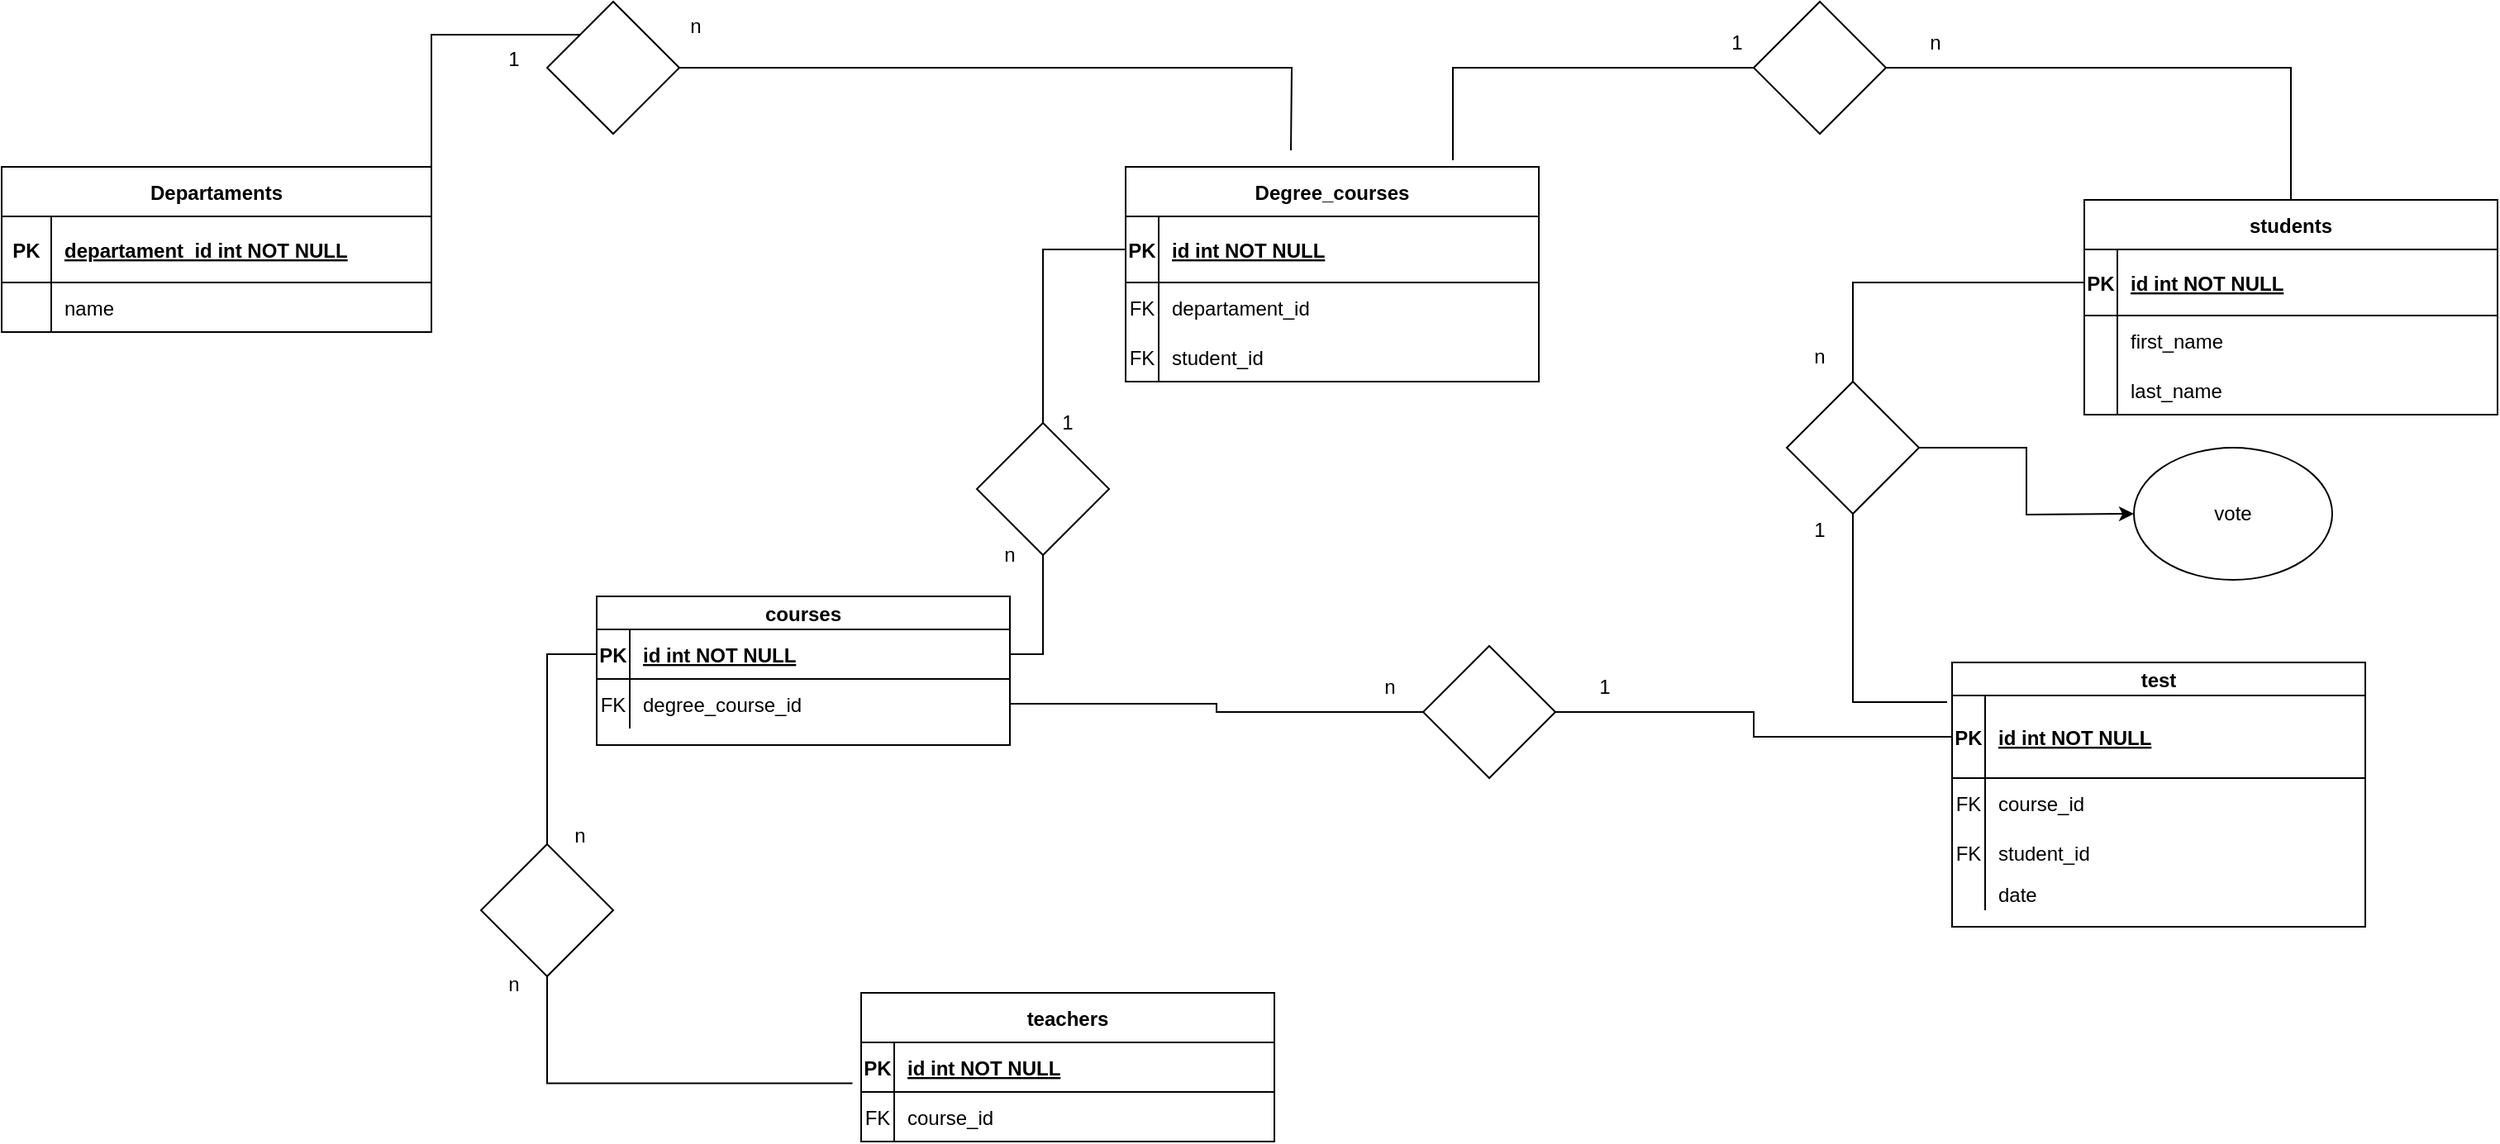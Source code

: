 <mxfile version="26.0.14">
  <diagram id="R2lEEEUBdFMjLlhIrx00" name="Page-1">
    <mxGraphModel dx="2924" dy="1098" grid="1" gridSize="10" guides="1" tooltips="1" connect="1" arrows="1" fold="1" page="1" pageScale="1" pageWidth="850" pageHeight="1100" math="0" shadow="0" extFonts="Permanent Marker^https://fonts.googleapis.com/css?family=Permanent+Marker">
      <root>
        <mxCell id="0" />
        <mxCell id="1" parent="0" />
        <mxCell id="C-vyLk0tnHw3VtMMgP7b-23" value="Departaments" style="shape=table;startSize=30;container=1;collapsible=1;childLayout=tableLayout;fixedRows=1;rowLines=0;fontStyle=1;align=center;resizeLast=1;" parent="1" vertex="1">
          <mxGeometry x="-680" y="190" width="260" height="100" as="geometry" />
        </mxCell>
        <mxCell id="C-vyLk0tnHw3VtMMgP7b-24" value="" style="shape=partialRectangle;collapsible=0;dropTarget=0;pointerEvents=0;fillColor=none;points=[[0,0.5],[1,0.5]];portConstraint=eastwest;top=0;left=0;right=0;bottom=1;" parent="C-vyLk0tnHw3VtMMgP7b-23" vertex="1">
          <mxGeometry y="30" width="260" height="40" as="geometry" />
        </mxCell>
        <mxCell id="C-vyLk0tnHw3VtMMgP7b-25" value="PK" style="shape=partialRectangle;overflow=hidden;connectable=0;fillColor=none;top=0;left=0;bottom=0;right=0;fontStyle=1;" parent="C-vyLk0tnHw3VtMMgP7b-24" vertex="1">
          <mxGeometry width="30" height="40" as="geometry">
            <mxRectangle width="30" height="40" as="alternateBounds" />
          </mxGeometry>
        </mxCell>
        <mxCell id="C-vyLk0tnHw3VtMMgP7b-26" value="departament_id int NOT NULL " style="shape=partialRectangle;overflow=hidden;connectable=0;fillColor=none;top=0;left=0;bottom=0;right=0;align=left;spacingLeft=6;fontStyle=5;" parent="C-vyLk0tnHw3VtMMgP7b-24" vertex="1">
          <mxGeometry x="30" width="230" height="40" as="geometry">
            <mxRectangle width="230" height="40" as="alternateBounds" />
          </mxGeometry>
        </mxCell>
        <mxCell id="C-vyLk0tnHw3VtMMgP7b-27" value="" style="shape=partialRectangle;collapsible=0;dropTarget=0;pointerEvents=0;fillColor=none;points=[[0,0.5],[1,0.5]];portConstraint=eastwest;top=0;left=0;right=0;bottom=0;" parent="C-vyLk0tnHw3VtMMgP7b-23" vertex="1">
          <mxGeometry y="70" width="260" height="30" as="geometry" />
        </mxCell>
        <mxCell id="C-vyLk0tnHw3VtMMgP7b-28" value="" style="shape=partialRectangle;overflow=hidden;connectable=0;fillColor=none;top=0;left=0;bottom=0;right=0;" parent="C-vyLk0tnHw3VtMMgP7b-27" vertex="1">
          <mxGeometry width="30" height="30" as="geometry">
            <mxRectangle width="30" height="30" as="alternateBounds" />
          </mxGeometry>
        </mxCell>
        <mxCell id="C-vyLk0tnHw3VtMMgP7b-29" value="name" style="shape=partialRectangle;overflow=hidden;connectable=0;fillColor=none;top=0;left=0;bottom=0;right=0;align=left;spacingLeft=6;" parent="C-vyLk0tnHw3VtMMgP7b-27" vertex="1">
          <mxGeometry x="30" width="230" height="30" as="geometry">
            <mxRectangle width="230" height="30" as="alternateBounds" />
          </mxGeometry>
        </mxCell>
        <mxCell id="5Z161RaGSzV92LitzYCG-15" style="edgeStyle=orthogonalEdgeStyle;rounded=0;orthogonalLoop=1;jettySize=auto;html=1;entryX=1;entryY=0.5;entryDx=0;entryDy=0;endArrow=none;startFill=0;" edge="1" parent="1" source="5Z161RaGSzV92LitzYCG-13" target="C-vyLk0tnHw3VtMMgP7b-24">
          <mxGeometry relative="1" as="geometry">
            <Array as="points">
              <mxPoint x="-420" y="110" />
            </Array>
          </mxGeometry>
        </mxCell>
        <mxCell id="5Z161RaGSzV92LitzYCG-84" style="edgeStyle=orthogonalEdgeStyle;rounded=0;orthogonalLoop=1;jettySize=auto;html=1;endArrow=none;startFill=0;" edge="1" parent="1" source="5Z161RaGSzV92LitzYCG-13">
          <mxGeometry relative="1" as="geometry">
            <mxPoint x="100" y="180" as="targetPoint" />
          </mxGeometry>
        </mxCell>
        <mxCell id="5Z161RaGSzV92LitzYCG-13" value="" style="rhombus;whiteSpace=wrap;html=1;" vertex="1" parent="1">
          <mxGeometry x="-350" y="90" width="80" height="80" as="geometry" />
        </mxCell>
        <mxCell id="5Z161RaGSzV92LitzYCG-18" value="1" style="text;html=1;align=center;verticalAlign=middle;whiteSpace=wrap;rounded=0;" vertex="1" parent="1">
          <mxGeometry x="-400" y="110" width="60" height="30" as="geometry" />
        </mxCell>
        <mxCell id="5Z161RaGSzV92LitzYCG-19" value="n" style="text;html=1;align=center;verticalAlign=middle;whiteSpace=wrap;rounded=0;" vertex="1" parent="1">
          <mxGeometry x="-290" y="90" width="60" height="30" as="geometry" />
        </mxCell>
        <mxCell id="5Z161RaGSzV92LitzYCG-40" style="edgeStyle=orthogonalEdgeStyle;rounded=0;orthogonalLoop=1;jettySize=auto;html=1;entryX=0;entryY=0.5;entryDx=0;entryDy=0;endArrow=none;startFill=0;" edge="1" parent="1" source="5Z161RaGSzV92LitzYCG-27" target="5Z161RaGSzV92LitzYCG-3">
          <mxGeometry relative="1" as="geometry" />
        </mxCell>
        <mxCell id="5Z161RaGSzV92LitzYCG-55" style="edgeStyle=orthogonalEdgeStyle;rounded=0;orthogonalLoop=1;jettySize=auto;html=1;entryX=1;entryY=0.5;entryDx=0;entryDy=0;endArrow=none;startFill=0;" edge="1" parent="1" source="5Z161RaGSzV92LitzYCG-27" target="5Z161RaGSzV92LitzYCG-30">
          <mxGeometry relative="1" as="geometry" />
        </mxCell>
        <mxCell id="5Z161RaGSzV92LitzYCG-27" value="" style="rhombus;whiteSpace=wrap;html=1;" vertex="1" parent="1">
          <mxGeometry x="-90" y="345" width="80" height="80" as="geometry" />
        </mxCell>
        <mxCell id="5Z161RaGSzV92LitzYCG-29" value="courses" style="shape=table;startSize=20;container=1;collapsible=1;childLayout=tableLayout;fixedRows=1;rowLines=0;fontStyle=1;align=center;resizeLast=1;" vertex="1" parent="1">
          <mxGeometry x="-320" y="450" width="250" height="90" as="geometry" />
        </mxCell>
        <mxCell id="5Z161RaGSzV92LitzYCG-30" value="" style="shape=partialRectangle;collapsible=0;dropTarget=0;pointerEvents=0;fillColor=none;points=[[0,0.5],[1,0.5]];portConstraint=eastwest;top=0;left=0;right=0;bottom=1;" vertex="1" parent="5Z161RaGSzV92LitzYCG-29">
          <mxGeometry y="20" width="250" height="30" as="geometry" />
        </mxCell>
        <mxCell id="5Z161RaGSzV92LitzYCG-31" value="PK" style="shape=partialRectangle;overflow=hidden;connectable=0;fillColor=none;top=0;left=0;bottom=0;right=0;fontStyle=1;" vertex="1" parent="5Z161RaGSzV92LitzYCG-30">
          <mxGeometry width="20" height="30" as="geometry">
            <mxRectangle width="20" height="30" as="alternateBounds" />
          </mxGeometry>
        </mxCell>
        <mxCell id="5Z161RaGSzV92LitzYCG-32" value="id int NOT NULL " style="shape=partialRectangle;overflow=hidden;connectable=0;fillColor=none;top=0;left=0;bottom=0;right=0;align=left;spacingLeft=6;fontStyle=5;" vertex="1" parent="5Z161RaGSzV92LitzYCG-30">
          <mxGeometry x="20" width="230" height="30" as="geometry">
            <mxRectangle width="230" height="30" as="alternateBounds" />
          </mxGeometry>
        </mxCell>
        <mxCell id="5Z161RaGSzV92LitzYCG-33" value="" style="shape=partialRectangle;collapsible=0;dropTarget=0;pointerEvents=0;fillColor=none;points=[[0,0.5],[1,0.5]];portConstraint=eastwest;top=0;left=0;right=0;bottom=0;" vertex="1" parent="5Z161RaGSzV92LitzYCG-29">
          <mxGeometry y="50" width="250" height="30" as="geometry" />
        </mxCell>
        <mxCell id="5Z161RaGSzV92LitzYCG-34" value="FK" style="shape=partialRectangle;overflow=hidden;connectable=0;fillColor=none;top=0;left=0;bottom=0;right=0;" vertex="1" parent="5Z161RaGSzV92LitzYCG-33">
          <mxGeometry width="20" height="30" as="geometry">
            <mxRectangle width="20" height="30" as="alternateBounds" />
          </mxGeometry>
        </mxCell>
        <mxCell id="5Z161RaGSzV92LitzYCG-35" value="degree_course_id" style="shape=partialRectangle;overflow=hidden;connectable=0;fillColor=none;top=0;left=0;bottom=0;right=0;align=left;spacingLeft=6;" vertex="1" parent="5Z161RaGSzV92LitzYCG-33">
          <mxGeometry x="20" width="230" height="30" as="geometry">
            <mxRectangle width="230" height="30" as="alternateBounds" />
          </mxGeometry>
        </mxCell>
        <mxCell id="5Z161RaGSzV92LitzYCG-41" value="n" style="text;html=1;align=center;verticalAlign=middle;whiteSpace=wrap;rounded=0;" vertex="1" parent="1">
          <mxGeometry x="-100" y="410" width="60" height="30" as="geometry" />
        </mxCell>
        <mxCell id="5Z161RaGSzV92LitzYCG-42" value="1" style="text;html=1;align=center;verticalAlign=middle;whiteSpace=wrap;rounded=0;" vertex="1" parent="1">
          <mxGeometry x="-65" y="330" width="60" height="30" as="geometry" />
        </mxCell>
        <mxCell id="5Z161RaGSzV92LitzYCG-43" value="teachers" style="shape=table;startSize=30;container=1;collapsible=1;childLayout=tableLayout;fixedRows=1;rowLines=0;fontStyle=1;align=center;resizeLast=1;" vertex="1" parent="1">
          <mxGeometry x="-160" y="690" width="250" height="90" as="geometry" />
        </mxCell>
        <mxCell id="5Z161RaGSzV92LitzYCG-44" value="" style="shape=partialRectangle;collapsible=0;dropTarget=0;pointerEvents=0;fillColor=none;points=[[0,0.5],[1,0.5]];portConstraint=eastwest;top=0;left=0;right=0;bottom=1;" vertex="1" parent="5Z161RaGSzV92LitzYCG-43">
          <mxGeometry y="30" width="250" height="30" as="geometry" />
        </mxCell>
        <mxCell id="5Z161RaGSzV92LitzYCG-45" value="PK" style="shape=partialRectangle;overflow=hidden;connectable=0;fillColor=none;top=0;left=0;bottom=0;right=0;fontStyle=1;" vertex="1" parent="5Z161RaGSzV92LitzYCG-44">
          <mxGeometry width="20" height="30" as="geometry">
            <mxRectangle width="20" height="30" as="alternateBounds" />
          </mxGeometry>
        </mxCell>
        <mxCell id="5Z161RaGSzV92LitzYCG-46" value="id int NOT NULL " style="shape=partialRectangle;overflow=hidden;connectable=0;fillColor=none;top=0;left=0;bottom=0;right=0;align=left;spacingLeft=6;fontStyle=5;" vertex="1" parent="5Z161RaGSzV92LitzYCG-44">
          <mxGeometry x="20" width="230" height="30" as="geometry">
            <mxRectangle width="230" height="30" as="alternateBounds" />
          </mxGeometry>
        </mxCell>
        <mxCell id="5Z161RaGSzV92LitzYCG-47" value="" style="shape=partialRectangle;collapsible=0;dropTarget=0;pointerEvents=0;fillColor=none;points=[[0,0.5],[1,0.5]];portConstraint=eastwest;top=0;left=0;right=0;bottom=0;" vertex="1" parent="5Z161RaGSzV92LitzYCG-43">
          <mxGeometry y="60" width="250" height="30" as="geometry" />
        </mxCell>
        <mxCell id="5Z161RaGSzV92LitzYCG-48" value="FK" style="shape=partialRectangle;overflow=hidden;connectable=0;fillColor=none;top=0;left=0;bottom=0;right=0;" vertex="1" parent="5Z161RaGSzV92LitzYCG-47">
          <mxGeometry width="20" height="30" as="geometry">
            <mxRectangle width="20" height="30" as="alternateBounds" />
          </mxGeometry>
        </mxCell>
        <mxCell id="5Z161RaGSzV92LitzYCG-49" value="course_id" style="shape=partialRectangle;overflow=hidden;connectable=0;fillColor=none;top=0;left=0;bottom=0;right=0;align=left;spacingLeft=6;" vertex="1" parent="5Z161RaGSzV92LitzYCG-47">
          <mxGeometry x="20" width="230" height="30" as="geometry">
            <mxRectangle width="230" height="30" as="alternateBounds" />
          </mxGeometry>
        </mxCell>
        <mxCell id="5Z161RaGSzV92LitzYCG-56" style="edgeStyle=orthogonalEdgeStyle;rounded=0;orthogonalLoop=1;jettySize=auto;html=1;entryX=0;entryY=0.5;entryDx=0;entryDy=0;endArrow=none;startFill=0;" edge="1" parent="1" source="5Z161RaGSzV92LitzYCG-50" target="5Z161RaGSzV92LitzYCG-30">
          <mxGeometry relative="1" as="geometry" />
        </mxCell>
        <mxCell id="5Z161RaGSzV92LitzYCG-50" value="" style="rhombus;whiteSpace=wrap;html=1;" vertex="1" parent="1">
          <mxGeometry x="-390" y="600" width="80" height="80" as="geometry" />
        </mxCell>
        <mxCell id="5Z161RaGSzV92LitzYCG-51" style="edgeStyle=orthogonalEdgeStyle;rounded=0;orthogonalLoop=1;jettySize=auto;html=1;entryX=-0.021;entryY=-0.173;entryDx=0;entryDy=0;entryPerimeter=0;endArrow=none;startFill=0;" edge="1" parent="1" source="5Z161RaGSzV92LitzYCG-50" target="5Z161RaGSzV92LitzYCG-47">
          <mxGeometry relative="1" as="geometry" />
        </mxCell>
        <mxCell id="5Z161RaGSzV92LitzYCG-53" value="n" style="text;html=1;align=center;verticalAlign=middle;whiteSpace=wrap;rounded=0;" vertex="1" parent="1">
          <mxGeometry x="-360" y="580" width="60" height="30" as="geometry" />
        </mxCell>
        <mxCell id="5Z161RaGSzV92LitzYCG-54" value="n" style="text;html=1;align=center;verticalAlign=middle;whiteSpace=wrap;rounded=0;" vertex="1" parent="1">
          <mxGeometry x="-400" y="670" width="60" height="30" as="geometry" />
        </mxCell>
        <mxCell id="5Z161RaGSzV92LitzYCG-57" value="test" style="shape=table;startSize=20;container=1;collapsible=1;childLayout=tableLayout;fixedRows=1;rowLines=0;fontStyle=1;align=center;resizeLast=1;" vertex="1" parent="1">
          <mxGeometry x="500" y="490" width="250" height="160" as="geometry" />
        </mxCell>
        <mxCell id="5Z161RaGSzV92LitzYCG-58" value="" style="shape=partialRectangle;collapsible=0;dropTarget=0;pointerEvents=0;fillColor=none;points=[[0,0.5],[1,0.5]];portConstraint=eastwest;top=0;left=0;right=0;bottom=1;" vertex="1" parent="5Z161RaGSzV92LitzYCG-57">
          <mxGeometry y="20" width="250" height="50" as="geometry" />
        </mxCell>
        <mxCell id="5Z161RaGSzV92LitzYCG-59" value="PK" style="shape=partialRectangle;overflow=hidden;connectable=0;fillColor=none;top=0;left=0;bottom=0;right=0;fontStyle=1;" vertex="1" parent="5Z161RaGSzV92LitzYCG-58">
          <mxGeometry width="20" height="50" as="geometry">
            <mxRectangle width="20" height="50" as="alternateBounds" />
          </mxGeometry>
        </mxCell>
        <mxCell id="5Z161RaGSzV92LitzYCG-60" value="id int NOT NULL " style="shape=partialRectangle;overflow=hidden;connectable=0;fillColor=none;top=0;left=0;bottom=0;right=0;align=left;spacingLeft=6;fontStyle=5;" vertex="1" parent="5Z161RaGSzV92LitzYCG-58">
          <mxGeometry x="20" width="230" height="50" as="geometry">
            <mxRectangle width="230" height="50" as="alternateBounds" />
          </mxGeometry>
        </mxCell>
        <mxCell id="5Z161RaGSzV92LitzYCG-61" value="" style="shape=partialRectangle;collapsible=0;dropTarget=0;pointerEvents=0;fillColor=none;points=[[0,0.5],[1,0.5]];portConstraint=eastwest;top=0;left=0;right=0;bottom=0;" vertex="1" parent="5Z161RaGSzV92LitzYCG-57">
          <mxGeometry y="70" width="250" height="30" as="geometry" />
        </mxCell>
        <mxCell id="5Z161RaGSzV92LitzYCG-62" value="FK" style="shape=partialRectangle;overflow=hidden;connectable=0;fillColor=none;top=0;left=0;bottom=0;right=0;" vertex="1" parent="5Z161RaGSzV92LitzYCG-61">
          <mxGeometry width="20" height="30" as="geometry">
            <mxRectangle width="20" height="30" as="alternateBounds" />
          </mxGeometry>
        </mxCell>
        <mxCell id="5Z161RaGSzV92LitzYCG-63" value="course_id" style="shape=partialRectangle;overflow=hidden;connectable=0;fillColor=none;top=0;left=0;bottom=0;right=0;align=left;spacingLeft=6;" vertex="1" parent="5Z161RaGSzV92LitzYCG-61">
          <mxGeometry x="20" width="230" height="30" as="geometry">
            <mxRectangle width="230" height="30" as="alternateBounds" />
          </mxGeometry>
        </mxCell>
        <mxCell id="5Z161RaGSzV92LitzYCG-101" value="" style="shape=partialRectangle;collapsible=0;dropTarget=0;pointerEvents=0;fillColor=none;points=[[0,0.5],[1,0.5]];portConstraint=eastwest;top=0;left=0;right=0;bottom=0;" vertex="1" parent="5Z161RaGSzV92LitzYCG-57">
          <mxGeometry y="100" width="250" height="30" as="geometry" />
        </mxCell>
        <mxCell id="5Z161RaGSzV92LitzYCG-102" value="FK" style="shape=partialRectangle;overflow=hidden;connectable=0;fillColor=none;top=0;left=0;bottom=0;right=0;" vertex="1" parent="5Z161RaGSzV92LitzYCG-101">
          <mxGeometry width="20" height="30" as="geometry">
            <mxRectangle width="20" height="30" as="alternateBounds" />
          </mxGeometry>
        </mxCell>
        <mxCell id="5Z161RaGSzV92LitzYCG-103" value="student_id" style="shape=partialRectangle;overflow=hidden;connectable=0;fillColor=none;top=0;left=0;bottom=0;right=0;align=left;spacingLeft=6;" vertex="1" parent="5Z161RaGSzV92LitzYCG-101">
          <mxGeometry x="20" width="230" height="30" as="geometry">
            <mxRectangle width="230" height="30" as="alternateBounds" />
          </mxGeometry>
        </mxCell>
        <mxCell id="5Z161RaGSzV92LitzYCG-106" value="" style="shape=partialRectangle;collapsible=0;dropTarget=0;pointerEvents=0;fillColor=none;points=[[0,0.5],[1,0.5]];portConstraint=eastwest;top=0;left=0;right=0;bottom=0;" vertex="1" parent="5Z161RaGSzV92LitzYCG-57">
          <mxGeometry y="130" width="250" height="20" as="geometry" />
        </mxCell>
        <mxCell id="5Z161RaGSzV92LitzYCG-107" value="" style="shape=partialRectangle;overflow=hidden;connectable=0;fillColor=none;top=0;left=0;bottom=0;right=0;" vertex="1" parent="5Z161RaGSzV92LitzYCG-106">
          <mxGeometry width="20" height="20" as="geometry">
            <mxRectangle width="20" height="20" as="alternateBounds" />
          </mxGeometry>
        </mxCell>
        <mxCell id="5Z161RaGSzV92LitzYCG-108" value="date" style="shape=partialRectangle;overflow=hidden;connectable=0;fillColor=none;top=0;left=0;bottom=0;right=0;align=left;spacingLeft=6;" vertex="1" parent="5Z161RaGSzV92LitzYCG-106">
          <mxGeometry x="20" width="230" height="20" as="geometry">
            <mxRectangle width="230" height="20" as="alternateBounds" />
          </mxGeometry>
        </mxCell>
        <mxCell id="5Z161RaGSzV92LitzYCG-92" style="edgeStyle=orthogonalEdgeStyle;rounded=0;orthogonalLoop=1;jettySize=auto;html=1;entryX=0;entryY=0.5;entryDx=0;entryDy=0;endArrow=none;startFill=0;" edge="1" parent="1" source="5Z161RaGSzV92LitzYCG-64" target="5Z161RaGSzV92LitzYCG-58">
          <mxGeometry relative="1" as="geometry" />
        </mxCell>
        <mxCell id="5Z161RaGSzV92LitzYCG-93" style="edgeStyle=orthogonalEdgeStyle;rounded=0;orthogonalLoop=1;jettySize=auto;html=1;entryX=1;entryY=0.5;entryDx=0;entryDy=0;endArrow=none;startFill=0;" edge="1" parent="1" source="5Z161RaGSzV92LitzYCG-64" target="5Z161RaGSzV92LitzYCG-33">
          <mxGeometry relative="1" as="geometry" />
        </mxCell>
        <mxCell id="5Z161RaGSzV92LitzYCG-64" value="" style="rhombus;whiteSpace=wrap;html=1;" vertex="1" parent="1">
          <mxGeometry x="180" y="480" width="80" height="80" as="geometry" />
        </mxCell>
        <mxCell id="5Z161RaGSzV92LitzYCG-70" value="students" style="shape=table;startSize=30;container=1;collapsible=1;childLayout=tableLayout;fixedRows=1;rowLines=0;fontStyle=1;align=center;resizeLast=1;" vertex="1" parent="1">
          <mxGeometry x="580" y="210" width="250" height="130" as="geometry" />
        </mxCell>
        <mxCell id="5Z161RaGSzV92LitzYCG-71" value="" style="shape=partialRectangle;collapsible=0;dropTarget=0;pointerEvents=0;fillColor=none;points=[[0,0.5],[1,0.5]];portConstraint=eastwest;top=0;left=0;right=0;bottom=1;" vertex="1" parent="5Z161RaGSzV92LitzYCG-70">
          <mxGeometry y="30" width="250" height="40" as="geometry" />
        </mxCell>
        <mxCell id="5Z161RaGSzV92LitzYCG-72" value="PK" style="shape=partialRectangle;overflow=hidden;connectable=0;fillColor=none;top=0;left=0;bottom=0;right=0;fontStyle=1;" vertex="1" parent="5Z161RaGSzV92LitzYCG-71">
          <mxGeometry width="20" height="40" as="geometry">
            <mxRectangle width="20" height="40" as="alternateBounds" />
          </mxGeometry>
        </mxCell>
        <mxCell id="5Z161RaGSzV92LitzYCG-73" value="id int NOT NULL " style="shape=partialRectangle;overflow=hidden;connectable=0;fillColor=none;top=0;left=0;bottom=0;right=0;align=left;spacingLeft=6;fontStyle=5;" vertex="1" parent="5Z161RaGSzV92LitzYCG-71">
          <mxGeometry x="20" width="230" height="40" as="geometry">
            <mxRectangle width="230" height="40" as="alternateBounds" />
          </mxGeometry>
        </mxCell>
        <mxCell id="5Z161RaGSzV92LitzYCG-74" value="" style="shape=partialRectangle;collapsible=0;dropTarget=0;pointerEvents=0;fillColor=none;points=[[0,0.5],[1,0.5]];portConstraint=eastwest;top=0;left=0;right=0;bottom=0;" vertex="1" parent="5Z161RaGSzV92LitzYCG-70">
          <mxGeometry y="70" width="250" height="30" as="geometry" />
        </mxCell>
        <mxCell id="5Z161RaGSzV92LitzYCG-75" value="" style="shape=partialRectangle;overflow=hidden;connectable=0;fillColor=none;top=0;left=0;bottom=0;right=0;" vertex="1" parent="5Z161RaGSzV92LitzYCG-74">
          <mxGeometry width="20" height="30" as="geometry">
            <mxRectangle width="20" height="30" as="alternateBounds" />
          </mxGeometry>
        </mxCell>
        <mxCell id="5Z161RaGSzV92LitzYCG-76" value="first_name" style="shape=partialRectangle;overflow=hidden;connectable=0;fillColor=none;top=0;left=0;bottom=0;right=0;align=left;spacingLeft=6;" vertex="1" parent="5Z161RaGSzV92LitzYCG-74">
          <mxGeometry x="20" width="230" height="30" as="geometry">
            <mxRectangle width="230" height="30" as="alternateBounds" />
          </mxGeometry>
        </mxCell>
        <mxCell id="5Z161RaGSzV92LitzYCG-77" value="" style="shape=partialRectangle;collapsible=0;dropTarget=0;pointerEvents=0;fillColor=none;points=[[0,0.5],[1,0.5]];portConstraint=eastwest;top=0;left=0;right=0;bottom=0;" vertex="1" parent="5Z161RaGSzV92LitzYCG-70">
          <mxGeometry y="100" width="250" height="30" as="geometry" />
        </mxCell>
        <mxCell id="5Z161RaGSzV92LitzYCG-78" value="" style="shape=partialRectangle;overflow=hidden;connectable=0;fillColor=none;top=0;left=0;bottom=0;right=0;" vertex="1" parent="5Z161RaGSzV92LitzYCG-77">
          <mxGeometry width="20" height="30" as="geometry">
            <mxRectangle width="20" height="30" as="alternateBounds" />
          </mxGeometry>
        </mxCell>
        <mxCell id="5Z161RaGSzV92LitzYCG-79" value="last_name" style="shape=partialRectangle;overflow=hidden;connectable=0;fillColor=none;top=0;left=0;bottom=0;right=0;align=left;spacingLeft=6;" vertex="1" parent="5Z161RaGSzV92LitzYCG-77">
          <mxGeometry x="20" width="230" height="30" as="geometry">
            <mxRectangle width="230" height="30" as="alternateBounds" />
          </mxGeometry>
        </mxCell>
        <mxCell id="5Z161RaGSzV92LitzYCG-86" style="edgeStyle=orthogonalEdgeStyle;rounded=0;orthogonalLoop=1;jettySize=auto;html=1;entryX=0.5;entryY=0;entryDx=0;entryDy=0;endArrow=none;startFill=0;" edge="1" parent="1" source="5Z161RaGSzV92LitzYCG-80" target="5Z161RaGSzV92LitzYCG-70">
          <mxGeometry relative="1" as="geometry" />
        </mxCell>
        <mxCell id="5Z161RaGSzV92LitzYCG-80" value="" style="rhombus;whiteSpace=wrap;html=1;" vertex="1" parent="1">
          <mxGeometry x="380" y="90" width="80" height="80" as="geometry" />
        </mxCell>
        <mxCell id="5Z161RaGSzV92LitzYCG-2" value="Degree_courses" style="shape=table;startSize=30;container=1;collapsible=1;childLayout=tableLayout;fixedRows=1;rowLines=0;fontStyle=1;align=center;resizeLast=1;" vertex="1" parent="1">
          <mxGeometry y="190" width="250" height="130" as="geometry" />
        </mxCell>
        <mxCell id="5Z161RaGSzV92LitzYCG-3" value="" style="shape=partialRectangle;collapsible=0;dropTarget=0;pointerEvents=0;fillColor=none;points=[[0,0.5],[1,0.5]];portConstraint=eastwest;top=0;left=0;right=0;bottom=1;" vertex="1" parent="5Z161RaGSzV92LitzYCG-2">
          <mxGeometry y="30" width="250" height="40" as="geometry" />
        </mxCell>
        <mxCell id="5Z161RaGSzV92LitzYCG-4" value="PK" style="shape=partialRectangle;overflow=hidden;connectable=0;fillColor=none;top=0;left=0;bottom=0;right=0;fontStyle=1;" vertex="1" parent="5Z161RaGSzV92LitzYCG-3">
          <mxGeometry width="20" height="40" as="geometry">
            <mxRectangle width="20" height="40" as="alternateBounds" />
          </mxGeometry>
        </mxCell>
        <mxCell id="5Z161RaGSzV92LitzYCG-5" value="id int NOT NULL " style="shape=partialRectangle;overflow=hidden;connectable=0;fillColor=none;top=0;left=0;bottom=0;right=0;align=left;spacingLeft=6;fontStyle=5;" vertex="1" parent="5Z161RaGSzV92LitzYCG-3">
          <mxGeometry x="20" width="230" height="40" as="geometry">
            <mxRectangle width="230" height="40" as="alternateBounds" />
          </mxGeometry>
        </mxCell>
        <mxCell id="5Z161RaGSzV92LitzYCG-6" value="" style="shape=partialRectangle;collapsible=0;dropTarget=0;pointerEvents=0;fillColor=none;points=[[0,0.5],[1,0.5]];portConstraint=eastwest;top=0;left=0;right=0;bottom=0;" vertex="1" parent="5Z161RaGSzV92LitzYCG-2">
          <mxGeometry y="70" width="250" height="30" as="geometry" />
        </mxCell>
        <mxCell id="5Z161RaGSzV92LitzYCG-7" value="FK" style="shape=partialRectangle;overflow=hidden;connectable=0;fillColor=none;top=0;left=0;bottom=0;right=0;" vertex="1" parent="5Z161RaGSzV92LitzYCG-6">
          <mxGeometry width="20" height="30" as="geometry">
            <mxRectangle width="20" height="30" as="alternateBounds" />
          </mxGeometry>
        </mxCell>
        <mxCell id="5Z161RaGSzV92LitzYCG-8" value="departament_id" style="shape=partialRectangle;overflow=hidden;connectable=0;fillColor=none;top=0;left=0;bottom=0;right=0;align=left;spacingLeft=6;" vertex="1" parent="5Z161RaGSzV92LitzYCG-6">
          <mxGeometry x="20" width="230" height="30" as="geometry">
            <mxRectangle width="230" height="30" as="alternateBounds" />
          </mxGeometry>
        </mxCell>
        <mxCell id="5Z161RaGSzV92LitzYCG-81" value="" style="shape=partialRectangle;collapsible=0;dropTarget=0;pointerEvents=0;fillColor=none;points=[[0,0.5],[1,0.5]];portConstraint=eastwest;top=0;left=0;right=0;bottom=0;" vertex="1" parent="5Z161RaGSzV92LitzYCG-2">
          <mxGeometry y="100" width="250" height="30" as="geometry" />
        </mxCell>
        <mxCell id="5Z161RaGSzV92LitzYCG-82" value="FK" style="shape=partialRectangle;overflow=hidden;connectable=0;fillColor=none;top=0;left=0;bottom=0;right=0;" vertex="1" parent="5Z161RaGSzV92LitzYCG-81">
          <mxGeometry width="20" height="30" as="geometry">
            <mxRectangle width="20" height="30" as="alternateBounds" />
          </mxGeometry>
        </mxCell>
        <mxCell id="5Z161RaGSzV92LitzYCG-83" value="student_id" style="shape=partialRectangle;overflow=hidden;connectable=0;fillColor=none;top=0;left=0;bottom=0;right=0;align=left;spacingLeft=6;" vertex="1" parent="5Z161RaGSzV92LitzYCG-81">
          <mxGeometry x="20" width="230" height="30" as="geometry">
            <mxRectangle width="230" height="30" as="alternateBounds" />
          </mxGeometry>
        </mxCell>
        <mxCell id="5Z161RaGSzV92LitzYCG-85" style="edgeStyle=orthogonalEdgeStyle;rounded=0;orthogonalLoop=1;jettySize=auto;html=1;entryX=0.792;entryY=-0.031;entryDx=0;entryDy=0;entryPerimeter=0;endArrow=none;startFill=0;" edge="1" parent="1" source="5Z161RaGSzV92LitzYCG-80" target="5Z161RaGSzV92LitzYCG-2">
          <mxGeometry relative="1" as="geometry" />
        </mxCell>
        <mxCell id="5Z161RaGSzV92LitzYCG-89" value="1" style="text;html=1;align=center;verticalAlign=middle;whiteSpace=wrap;rounded=0;" vertex="1" parent="1">
          <mxGeometry x="340" y="100" width="60" height="30" as="geometry" />
        </mxCell>
        <mxCell id="5Z161RaGSzV92LitzYCG-91" value="n" style="text;html=1;align=center;verticalAlign=middle;whiteSpace=wrap;rounded=0;" vertex="1" parent="1">
          <mxGeometry x="460" y="100" width="60" height="30" as="geometry" />
        </mxCell>
        <mxCell id="5Z161RaGSzV92LitzYCG-94" value="n" style="text;html=1;align=center;verticalAlign=middle;whiteSpace=wrap;rounded=0;" vertex="1" parent="1">
          <mxGeometry x="130" y="490" width="60" height="30" as="geometry" />
        </mxCell>
        <mxCell id="5Z161RaGSzV92LitzYCG-95" value="1" style="text;html=1;align=center;verticalAlign=middle;whiteSpace=wrap;rounded=0;" vertex="1" parent="1">
          <mxGeometry x="260" y="490" width="60" height="30" as="geometry" />
        </mxCell>
        <mxCell id="5Z161RaGSzV92LitzYCG-97" style="edgeStyle=orthogonalEdgeStyle;rounded=0;orthogonalLoop=1;jettySize=auto;html=1;endArrow=none;startFill=0;" edge="1" parent="1" source="5Z161RaGSzV92LitzYCG-96" target="5Z161RaGSzV92LitzYCG-71">
          <mxGeometry relative="1" as="geometry" />
        </mxCell>
        <mxCell id="5Z161RaGSzV92LitzYCG-104" style="edgeStyle=orthogonalEdgeStyle;rounded=0;orthogonalLoop=1;jettySize=auto;html=1;" edge="1" parent="1" source="5Z161RaGSzV92LitzYCG-96">
          <mxGeometry relative="1" as="geometry">
            <mxPoint x="610" y="400" as="targetPoint" />
          </mxGeometry>
        </mxCell>
        <mxCell id="5Z161RaGSzV92LitzYCG-96" value="" style="rhombus;whiteSpace=wrap;html=1;" vertex="1" parent="1">
          <mxGeometry x="400" y="320" width="80" height="80" as="geometry" />
        </mxCell>
        <mxCell id="5Z161RaGSzV92LitzYCG-98" style="edgeStyle=orthogonalEdgeStyle;rounded=0;orthogonalLoop=1;jettySize=auto;html=1;entryX=-0.012;entryY=0.08;entryDx=0;entryDy=0;entryPerimeter=0;endArrow=none;startFill=0;" edge="1" parent="1" source="5Z161RaGSzV92LitzYCG-96" target="5Z161RaGSzV92LitzYCG-58">
          <mxGeometry relative="1" as="geometry" />
        </mxCell>
        <mxCell id="5Z161RaGSzV92LitzYCG-99" value="n" style="text;html=1;align=center;verticalAlign=middle;whiteSpace=wrap;rounded=0;" vertex="1" parent="1">
          <mxGeometry x="390" y="290" width="60" height="30" as="geometry" />
        </mxCell>
        <mxCell id="5Z161RaGSzV92LitzYCG-100" value="1" style="text;html=1;align=center;verticalAlign=middle;whiteSpace=wrap;rounded=0;" vertex="1" parent="1">
          <mxGeometry x="390" y="395" width="60" height="30" as="geometry" />
        </mxCell>
        <mxCell id="5Z161RaGSzV92LitzYCG-105" value="vote" style="ellipse;whiteSpace=wrap;html=1;" vertex="1" parent="1">
          <mxGeometry x="610" y="360" width="120" height="80" as="geometry" />
        </mxCell>
      </root>
    </mxGraphModel>
  </diagram>
</mxfile>
